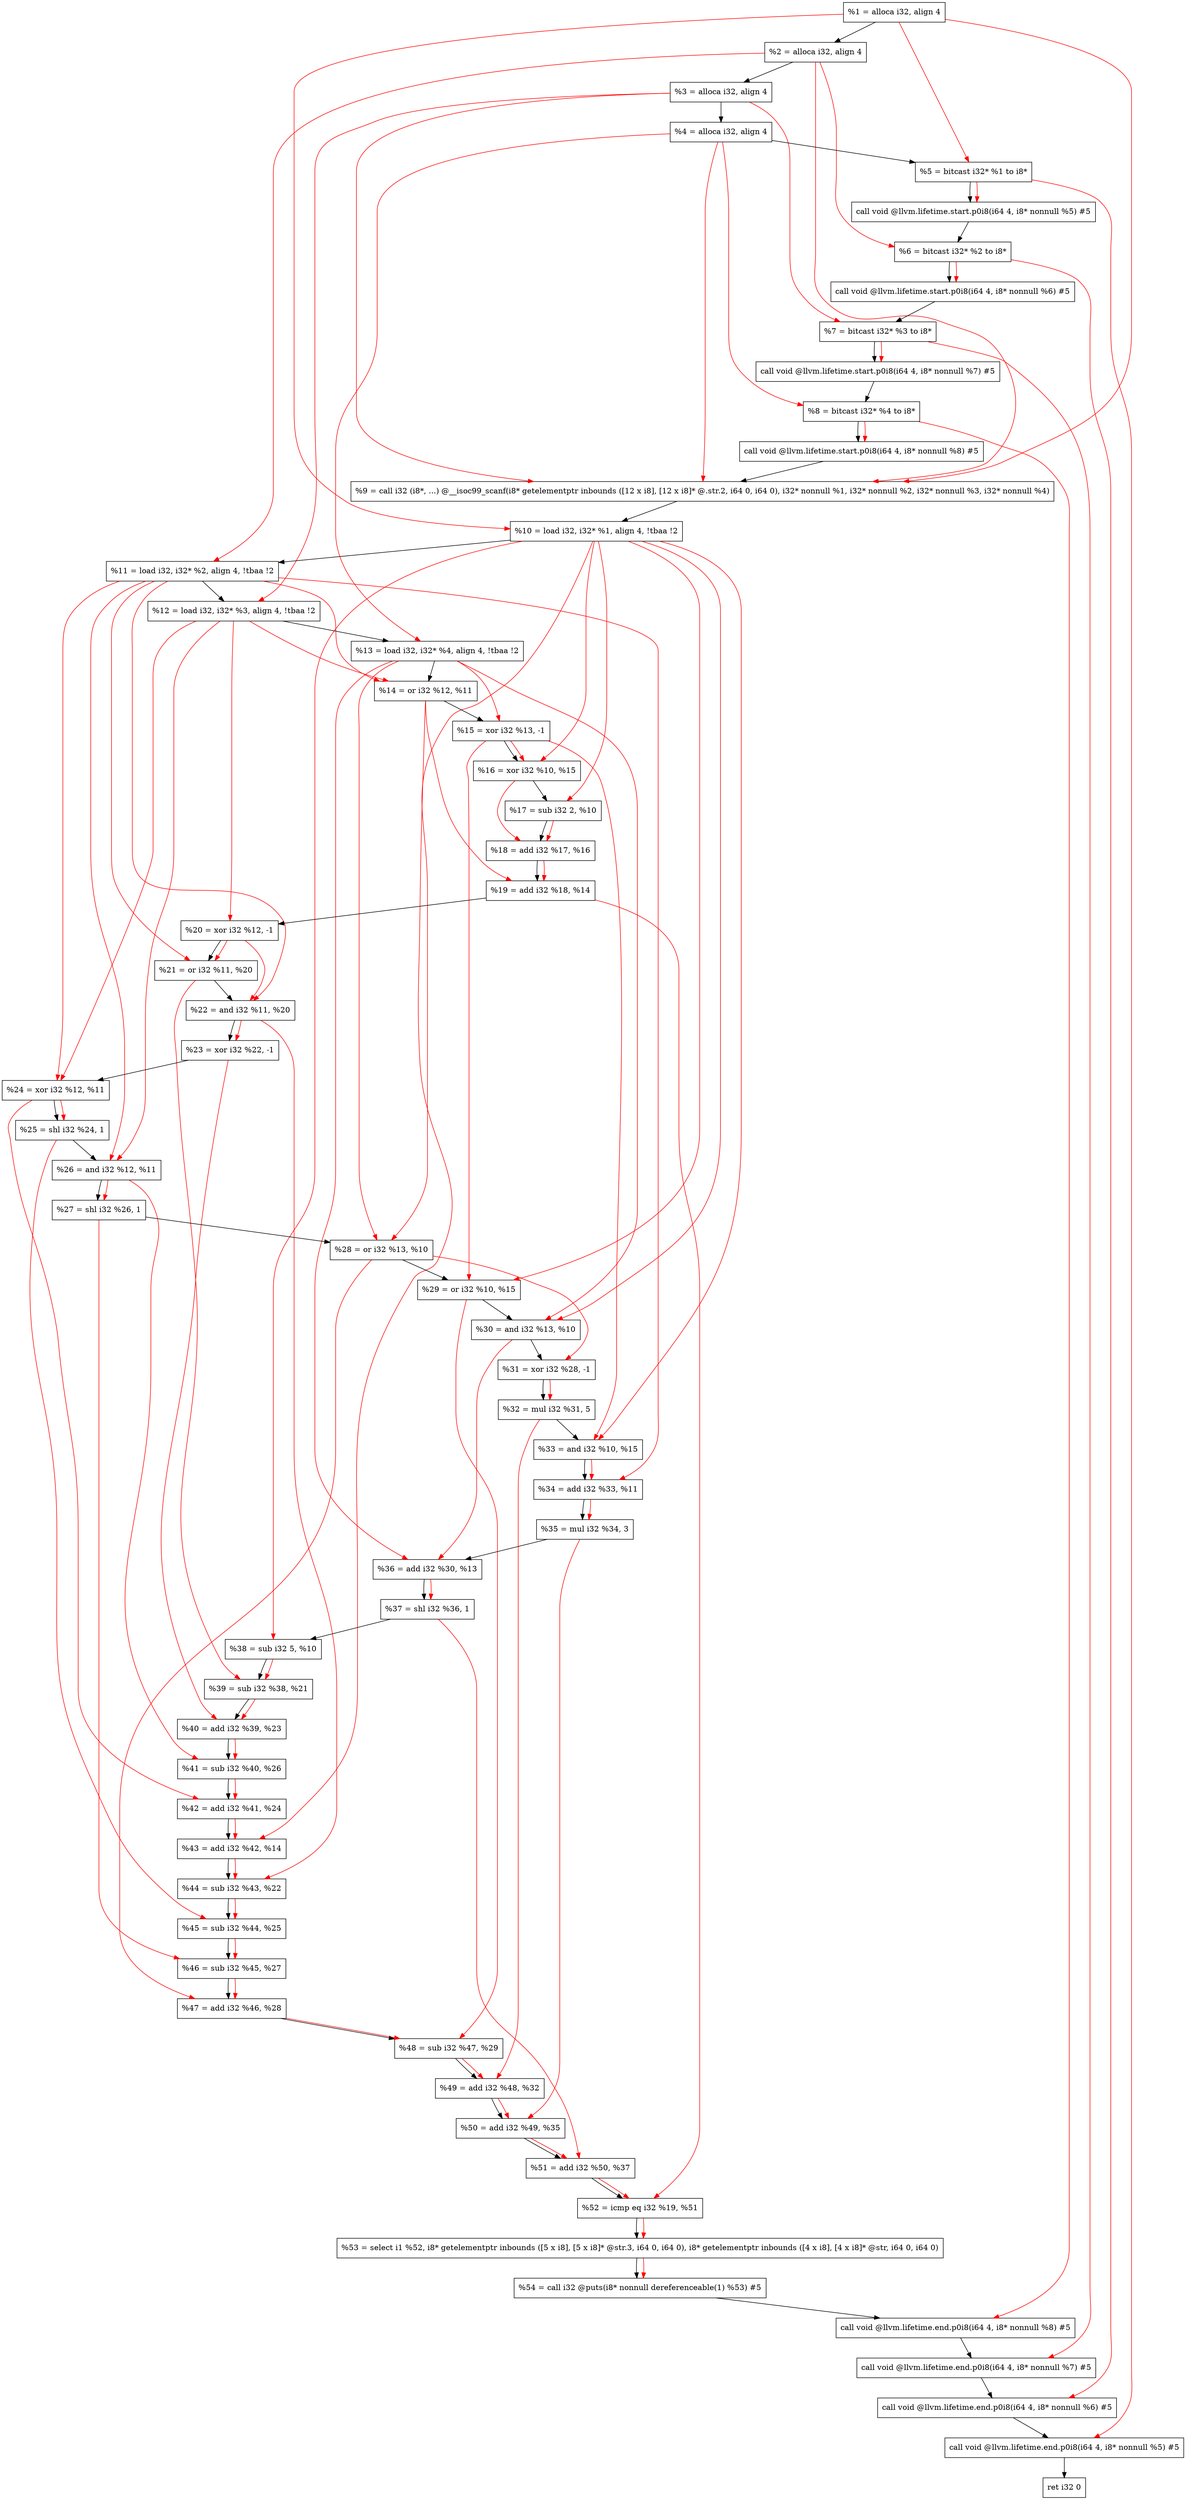 digraph "DFG for'main' function" {
	Node0x188fba8[shape=record, label="  %1 = alloca i32, align 4"];
	Node0x188fc28[shape=record, label="  %2 = alloca i32, align 4"];
	Node0x188fcb8[shape=record, label="  %3 = alloca i32, align 4"];
	Node0x188fd18[shape=record, label="  %4 = alloca i32, align 4"];
	Node0x188fdc8[shape=record, label="  %5 = bitcast i32* %1 to i8*"];
	Node0x18901f8[shape=record, label="  call void @llvm.lifetime.start.p0i8(i64 4, i8* nonnull %5) #5"];
	Node0x18902d8[shape=record, label="  %6 = bitcast i32* %2 to i8*"];
	Node0x18903d8[shape=record, label="  call void @llvm.lifetime.start.p0i8(i64 4, i8* nonnull %6) #5"];
	Node0x1890498[shape=record, label="  %7 = bitcast i32* %3 to i8*"];
	Node0x1890548[shape=record, label="  call void @llvm.lifetime.start.p0i8(i64 4, i8* nonnull %7) #5"];
	Node0x1890608[shape=record, label="  %8 = bitcast i32* %4 to i8*"];
	Node0x18906b8[shape=record, label="  call void @llvm.lifetime.start.p0i8(i64 4, i8* nonnull %8) #5"];
	Node0x188ab30[shape=record, label="  %9 = call i32 (i8*, ...) @__isoc99_scanf(i8* getelementptr inbounds ([12 x i8], [12 x i8]* @.str.2, i64 0, i64 0), i32* nonnull %1, i32* nonnull %2, i32* nonnull %3, i32* nonnull %4)"];
	Node0x18908b8[shape=record, label="  %10 = load i32, i32* %1, align 4, !tbaa !2"];
	Node0x1891828[shape=record, label="  %11 = load i32, i32* %2, align 4, !tbaa !2"];
	Node0x1891e98[shape=record, label="  %12 = load i32, i32* %3, align 4, !tbaa !2"];
	Node0x1891ef8[shape=record, label="  %13 = load i32, i32* %4, align 4, !tbaa !2"];
	Node0x1891f70[shape=record, label="  %14 = or i32 %12, %11"];
	Node0x1891fe0[shape=record, label="  %15 = xor i32 %13, -1"];
	Node0x1892050[shape=record, label="  %16 = xor i32 %10, %15"];
	Node0x18920c0[shape=record, label="  %17 = sub i32 2, %10"];
	Node0x1892130[shape=record, label="  %18 = add i32 %17, %16"];
	Node0x18921a0[shape=record, label="  %19 = add i32 %18, %14"];
	Node0x1892210[shape=record, label="  %20 = xor i32 %12, -1"];
	Node0x1892280[shape=record, label="  %21 = or i32 %11, %20"];
	Node0x18922f0[shape=record, label="  %22 = and i32 %11, %20"];
	Node0x1892360[shape=record, label="  %23 = xor i32 %22, -1"];
	Node0x18923d0[shape=record, label="  %24 = xor i32 %12, %11"];
	Node0x1892440[shape=record, label="  %25 = shl i32 %24, 1"];
	Node0x18924b0[shape=record, label="  %26 = and i32 %12, %11"];
	Node0x1892520[shape=record, label="  %27 = shl i32 %26, 1"];
	Node0x1892590[shape=record, label="  %28 = or i32 %13, %10"];
	Node0x1892600[shape=record, label="  %29 = or i32 %10, %15"];
	Node0x1892670[shape=record, label="  %30 = and i32 %13, %10"];
	Node0x18926e0[shape=record, label="  %31 = xor i32 %28, -1"];
	Node0x1892750[shape=record, label="  %32 = mul i32 %31, 5"];
	Node0x18927c0[shape=record, label="  %33 = and i32 %10, %15"];
	Node0x1892830[shape=record, label="  %34 = add i32 %33, %11"];
	Node0x18928a0[shape=record, label="  %35 = mul i32 %34, 3"];
	Node0x1892910[shape=record, label="  %36 = add i32 %30, %13"];
	Node0x1892980[shape=record, label="  %37 = shl i32 %36, 1"];
	Node0x18929f0[shape=record, label="  %38 = sub i32 5, %10"];
	Node0x1892a60[shape=record, label="  %39 = sub i32 %38, %21"];
	Node0x1892ad0[shape=record, label="  %40 = add i32 %39, %23"];
	Node0x1892b40[shape=record, label="  %41 = sub i32 %40, %26"];
	Node0x1892bb0[shape=record, label="  %42 = add i32 %41, %24"];
	Node0x1892c20[shape=record, label="  %43 = add i32 %42, %14"];
	Node0x1892c90[shape=record, label="  %44 = sub i32 %43, %22"];
	Node0x1892d00[shape=record, label="  %45 = sub i32 %44, %25"];
	Node0x1892d70[shape=record, label="  %46 = sub i32 %45, %27"];
	Node0x1892de0[shape=record, label="  %47 = add i32 %46, %28"];
	Node0x1892e50[shape=record, label="  %48 = sub i32 %47, %29"];
	Node0x1892ec0[shape=record, label="  %49 = add i32 %48, %32"];
	Node0x1892f30[shape=record, label="  %50 = add i32 %49, %35"];
	Node0x1892fa0[shape=record, label="  %51 = add i32 %50, %37"];
	Node0x1893010[shape=record, label="  %52 = icmp eq i32 %19, %51"];
	Node0x182f8b8[shape=record, label="  %53 = select i1 %52, i8* getelementptr inbounds ([5 x i8], [5 x i8]* @str.3, i64 0, i64 0), i8* getelementptr inbounds ([4 x i8], [4 x i8]* @str, i64 0, i64 0)"];
	Node0x18930a0[shape=record, label="  %54 = call i32 @puts(i8* nonnull dereferenceable(1) %53) #5"];
	Node0x1893348[shape=record, label="  call void @llvm.lifetime.end.p0i8(i64 4, i8* nonnull %8) #5"];
	Node0x18934a8[shape=record, label="  call void @llvm.lifetime.end.p0i8(i64 4, i8* nonnull %7) #5"];
	Node0x18935b8[shape=record, label="  call void @llvm.lifetime.end.p0i8(i64 4, i8* nonnull %6) #5"];
	Node0x18936c8[shape=record, label="  call void @llvm.lifetime.end.p0i8(i64 4, i8* nonnull %5) #5"];
	Node0x1893788[shape=record, label="  ret i32 0"];
	Node0x188fba8 -> Node0x188fc28;
	Node0x188fc28 -> Node0x188fcb8;
	Node0x188fcb8 -> Node0x188fd18;
	Node0x188fd18 -> Node0x188fdc8;
	Node0x188fdc8 -> Node0x18901f8;
	Node0x18901f8 -> Node0x18902d8;
	Node0x18902d8 -> Node0x18903d8;
	Node0x18903d8 -> Node0x1890498;
	Node0x1890498 -> Node0x1890548;
	Node0x1890548 -> Node0x1890608;
	Node0x1890608 -> Node0x18906b8;
	Node0x18906b8 -> Node0x188ab30;
	Node0x188ab30 -> Node0x18908b8;
	Node0x18908b8 -> Node0x1891828;
	Node0x1891828 -> Node0x1891e98;
	Node0x1891e98 -> Node0x1891ef8;
	Node0x1891ef8 -> Node0x1891f70;
	Node0x1891f70 -> Node0x1891fe0;
	Node0x1891fe0 -> Node0x1892050;
	Node0x1892050 -> Node0x18920c0;
	Node0x18920c0 -> Node0x1892130;
	Node0x1892130 -> Node0x18921a0;
	Node0x18921a0 -> Node0x1892210;
	Node0x1892210 -> Node0x1892280;
	Node0x1892280 -> Node0x18922f0;
	Node0x18922f0 -> Node0x1892360;
	Node0x1892360 -> Node0x18923d0;
	Node0x18923d0 -> Node0x1892440;
	Node0x1892440 -> Node0x18924b0;
	Node0x18924b0 -> Node0x1892520;
	Node0x1892520 -> Node0x1892590;
	Node0x1892590 -> Node0x1892600;
	Node0x1892600 -> Node0x1892670;
	Node0x1892670 -> Node0x18926e0;
	Node0x18926e0 -> Node0x1892750;
	Node0x1892750 -> Node0x18927c0;
	Node0x18927c0 -> Node0x1892830;
	Node0x1892830 -> Node0x18928a0;
	Node0x18928a0 -> Node0x1892910;
	Node0x1892910 -> Node0x1892980;
	Node0x1892980 -> Node0x18929f0;
	Node0x18929f0 -> Node0x1892a60;
	Node0x1892a60 -> Node0x1892ad0;
	Node0x1892ad0 -> Node0x1892b40;
	Node0x1892b40 -> Node0x1892bb0;
	Node0x1892bb0 -> Node0x1892c20;
	Node0x1892c20 -> Node0x1892c90;
	Node0x1892c90 -> Node0x1892d00;
	Node0x1892d00 -> Node0x1892d70;
	Node0x1892d70 -> Node0x1892de0;
	Node0x1892de0 -> Node0x1892e50;
	Node0x1892e50 -> Node0x1892ec0;
	Node0x1892ec0 -> Node0x1892f30;
	Node0x1892f30 -> Node0x1892fa0;
	Node0x1892fa0 -> Node0x1893010;
	Node0x1893010 -> Node0x182f8b8;
	Node0x182f8b8 -> Node0x18930a0;
	Node0x18930a0 -> Node0x1893348;
	Node0x1893348 -> Node0x18934a8;
	Node0x18934a8 -> Node0x18935b8;
	Node0x18935b8 -> Node0x18936c8;
	Node0x18936c8 -> Node0x1893788;
edge [color=red]
	Node0x188fba8 -> Node0x188fdc8;
	Node0x188fdc8 -> Node0x18901f8;
	Node0x188fc28 -> Node0x18902d8;
	Node0x18902d8 -> Node0x18903d8;
	Node0x188fcb8 -> Node0x1890498;
	Node0x1890498 -> Node0x1890548;
	Node0x188fd18 -> Node0x1890608;
	Node0x1890608 -> Node0x18906b8;
	Node0x188fba8 -> Node0x188ab30;
	Node0x188fc28 -> Node0x188ab30;
	Node0x188fcb8 -> Node0x188ab30;
	Node0x188fd18 -> Node0x188ab30;
	Node0x188fba8 -> Node0x18908b8;
	Node0x188fc28 -> Node0x1891828;
	Node0x188fcb8 -> Node0x1891e98;
	Node0x188fd18 -> Node0x1891ef8;
	Node0x1891e98 -> Node0x1891f70;
	Node0x1891828 -> Node0x1891f70;
	Node0x1891ef8 -> Node0x1891fe0;
	Node0x18908b8 -> Node0x1892050;
	Node0x1891fe0 -> Node0x1892050;
	Node0x18908b8 -> Node0x18920c0;
	Node0x18920c0 -> Node0x1892130;
	Node0x1892050 -> Node0x1892130;
	Node0x1892130 -> Node0x18921a0;
	Node0x1891f70 -> Node0x18921a0;
	Node0x1891e98 -> Node0x1892210;
	Node0x1891828 -> Node0x1892280;
	Node0x1892210 -> Node0x1892280;
	Node0x1891828 -> Node0x18922f0;
	Node0x1892210 -> Node0x18922f0;
	Node0x18922f0 -> Node0x1892360;
	Node0x1891e98 -> Node0x18923d0;
	Node0x1891828 -> Node0x18923d0;
	Node0x18923d0 -> Node0x1892440;
	Node0x1891e98 -> Node0x18924b0;
	Node0x1891828 -> Node0x18924b0;
	Node0x18924b0 -> Node0x1892520;
	Node0x1891ef8 -> Node0x1892590;
	Node0x18908b8 -> Node0x1892590;
	Node0x18908b8 -> Node0x1892600;
	Node0x1891fe0 -> Node0x1892600;
	Node0x1891ef8 -> Node0x1892670;
	Node0x18908b8 -> Node0x1892670;
	Node0x1892590 -> Node0x18926e0;
	Node0x18926e0 -> Node0x1892750;
	Node0x18908b8 -> Node0x18927c0;
	Node0x1891fe0 -> Node0x18927c0;
	Node0x18927c0 -> Node0x1892830;
	Node0x1891828 -> Node0x1892830;
	Node0x1892830 -> Node0x18928a0;
	Node0x1892670 -> Node0x1892910;
	Node0x1891ef8 -> Node0x1892910;
	Node0x1892910 -> Node0x1892980;
	Node0x18908b8 -> Node0x18929f0;
	Node0x18929f0 -> Node0x1892a60;
	Node0x1892280 -> Node0x1892a60;
	Node0x1892a60 -> Node0x1892ad0;
	Node0x1892360 -> Node0x1892ad0;
	Node0x1892ad0 -> Node0x1892b40;
	Node0x18924b0 -> Node0x1892b40;
	Node0x1892b40 -> Node0x1892bb0;
	Node0x18923d0 -> Node0x1892bb0;
	Node0x1892bb0 -> Node0x1892c20;
	Node0x1891f70 -> Node0x1892c20;
	Node0x1892c20 -> Node0x1892c90;
	Node0x18922f0 -> Node0x1892c90;
	Node0x1892c90 -> Node0x1892d00;
	Node0x1892440 -> Node0x1892d00;
	Node0x1892d00 -> Node0x1892d70;
	Node0x1892520 -> Node0x1892d70;
	Node0x1892d70 -> Node0x1892de0;
	Node0x1892590 -> Node0x1892de0;
	Node0x1892de0 -> Node0x1892e50;
	Node0x1892600 -> Node0x1892e50;
	Node0x1892e50 -> Node0x1892ec0;
	Node0x1892750 -> Node0x1892ec0;
	Node0x1892ec0 -> Node0x1892f30;
	Node0x18928a0 -> Node0x1892f30;
	Node0x1892f30 -> Node0x1892fa0;
	Node0x1892980 -> Node0x1892fa0;
	Node0x18921a0 -> Node0x1893010;
	Node0x1892fa0 -> Node0x1893010;
	Node0x1893010 -> Node0x182f8b8;
	Node0x182f8b8 -> Node0x18930a0;
	Node0x1890608 -> Node0x1893348;
	Node0x1890498 -> Node0x18934a8;
	Node0x18902d8 -> Node0x18935b8;
	Node0x188fdc8 -> Node0x18936c8;
}
